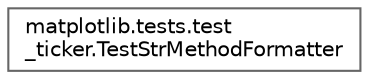 digraph "Graphical Class Hierarchy"
{
 // LATEX_PDF_SIZE
  bgcolor="transparent";
  edge [fontname=Helvetica,fontsize=10,labelfontname=Helvetica,labelfontsize=10];
  node [fontname=Helvetica,fontsize=10,shape=box,height=0.2,width=0.4];
  rankdir="LR";
  Node0 [id="Node000000",label="matplotlib.tests.test\l_ticker.TestStrMethodFormatter",height=0.2,width=0.4,color="grey40", fillcolor="white", style="filled",URL="$df/d3d/classmatplotlib_1_1tests_1_1test__ticker_1_1TestStrMethodFormatter.html",tooltip=" "];
}
